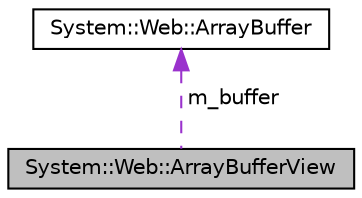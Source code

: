digraph G
{
  edge [fontname="Helvetica",fontsize="10",labelfontname="Helvetica",labelfontsize="10"];
  node [fontname="Helvetica",fontsize="10",shape=record];
  Node1 [label="System::Web::ArrayBufferView",height=0.2,width=0.4,color="black", fillcolor="grey75", style="filled" fontcolor="black"];
  Node2 -> Node1 [dir="back",color="darkorchid3",fontsize="10",style="dashed",label=" m_buffer" ,fontname="Helvetica"];
  Node2 [label="System::Web::ArrayBuffer",height=0.2,width=0.4,color="black", fillcolor="white", style="filled",URL="$class_system_1_1_web_1_1_array_buffer.html"];
}

